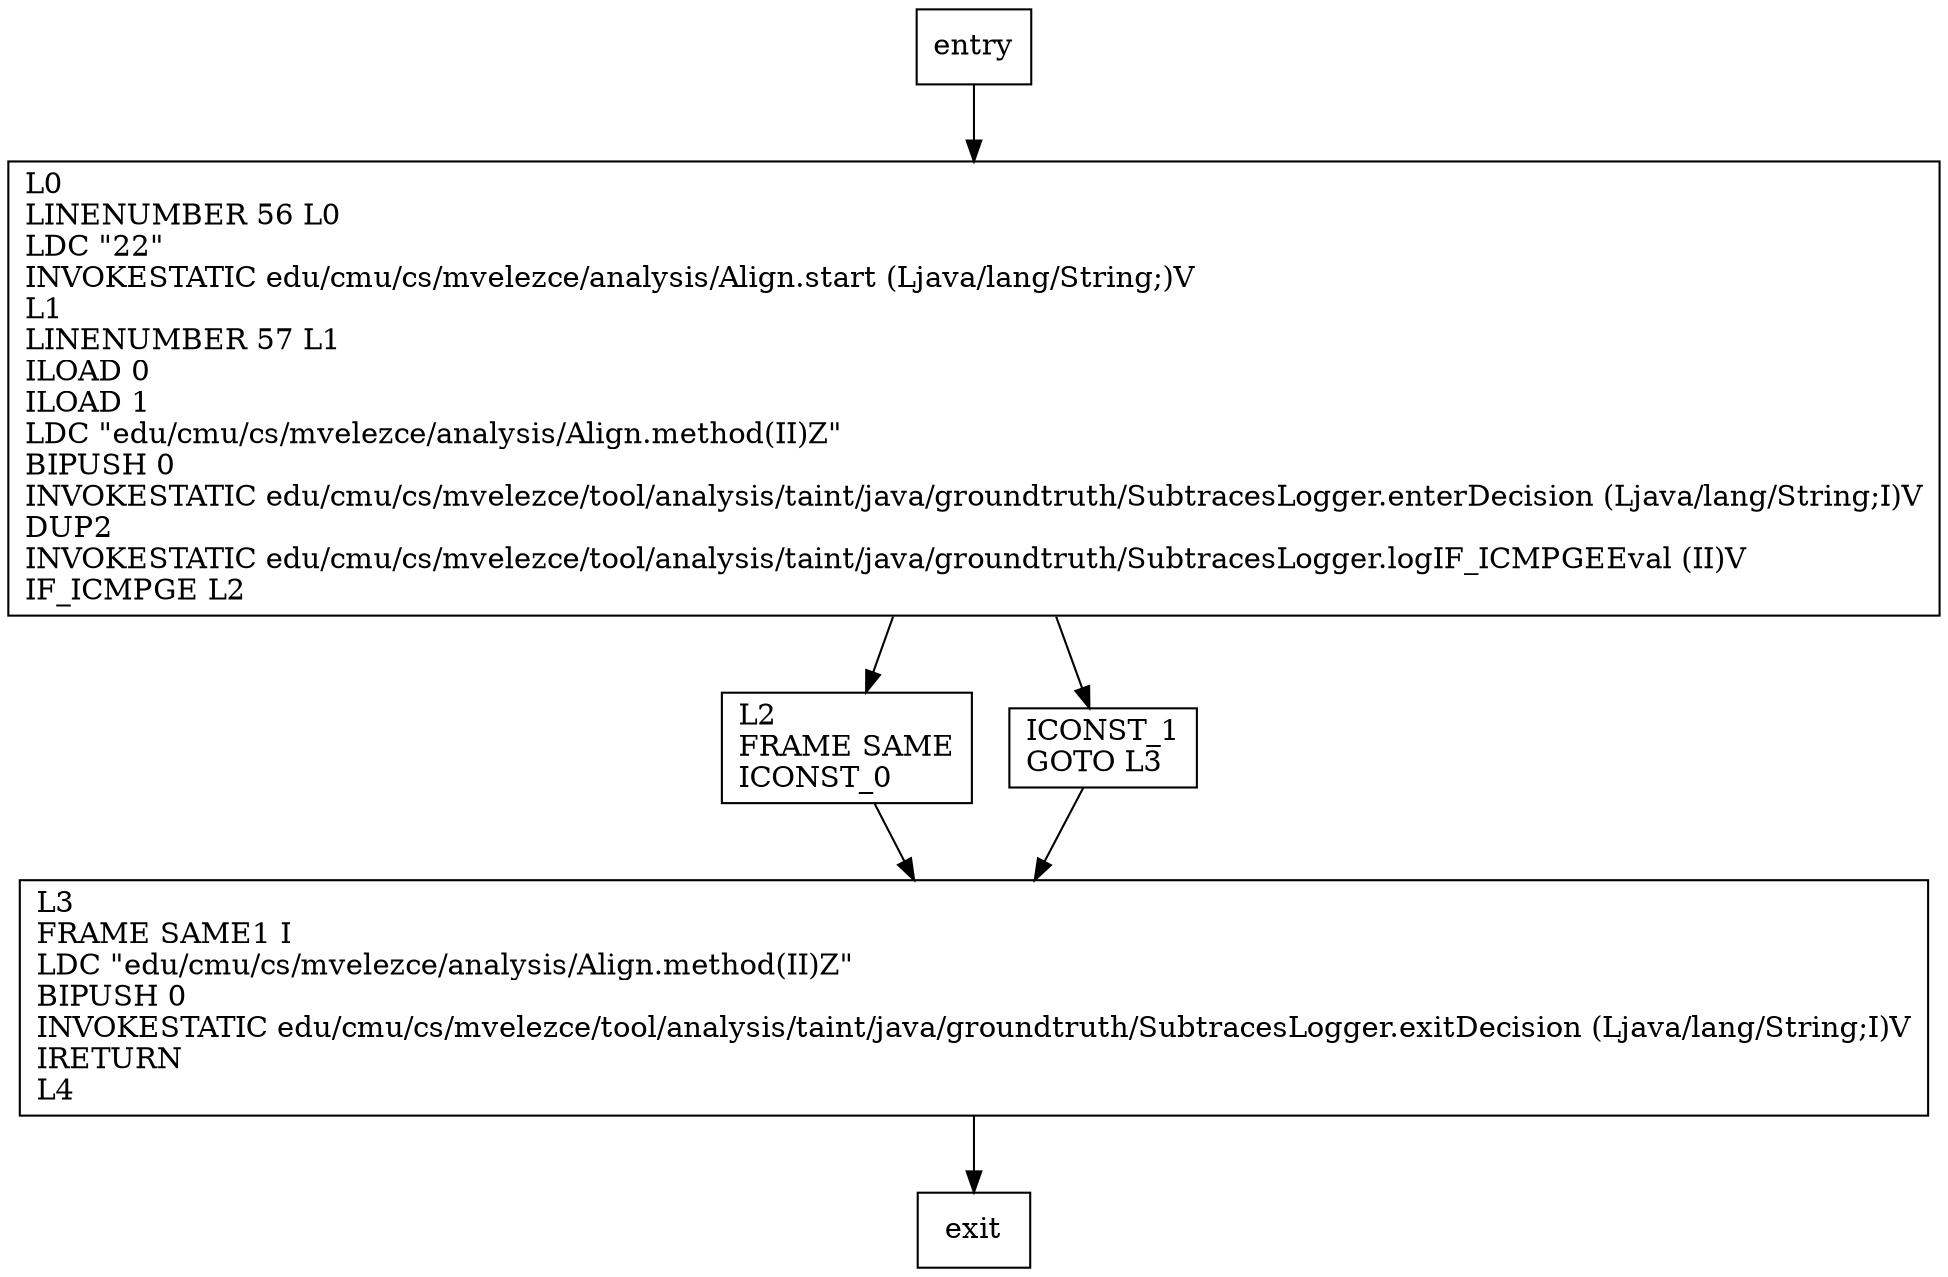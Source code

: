digraph method {
node [shape=record];
1686175966 [label="L3\lFRAME SAME1 I\lLDC \"edu/cmu/cs/mvelezce/analysis/Align.method(II)Z\"\lBIPUSH 0\lINVOKESTATIC edu/cmu/cs/mvelezce/tool/analysis/taint/java/groundtruth/SubtracesLogger.exitDecision (Ljava/lang/String;I)V\lIRETURN\lL4\l"];
1642004219 [label="L2\lFRAME SAME\lICONST_0\l"];
418883698 [label="ICONST_1\lGOTO L3\l"];
2066684109 [label="L0\lLINENUMBER 56 L0\lLDC \"22\"\lINVOKESTATIC edu/cmu/cs/mvelezce/analysis/Align.start (Ljava/lang/String;)V\lL1\lLINENUMBER 57 L1\lILOAD 0\lILOAD 1\lLDC \"edu/cmu/cs/mvelezce/analysis/Align.method(II)Z\"\lBIPUSH 0\lINVOKESTATIC edu/cmu/cs/mvelezce/tool/analysis/taint/java/groundtruth/SubtracesLogger.enterDecision (Ljava/lang/String;I)V\lDUP2\lINVOKESTATIC edu/cmu/cs/mvelezce/tool/analysis/taint/java/groundtruth/SubtracesLogger.logIF_ICMPGEEval (II)V\lIF_ICMPGE L2\l"];
entry;
exit;
1686175966 -> exit;
entry -> 2066684109;
1642004219 -> 1686175966;
418883698 -> 1686175966;
2066684109 -> 1642004219;
2066684109 -> 418883698;
}
